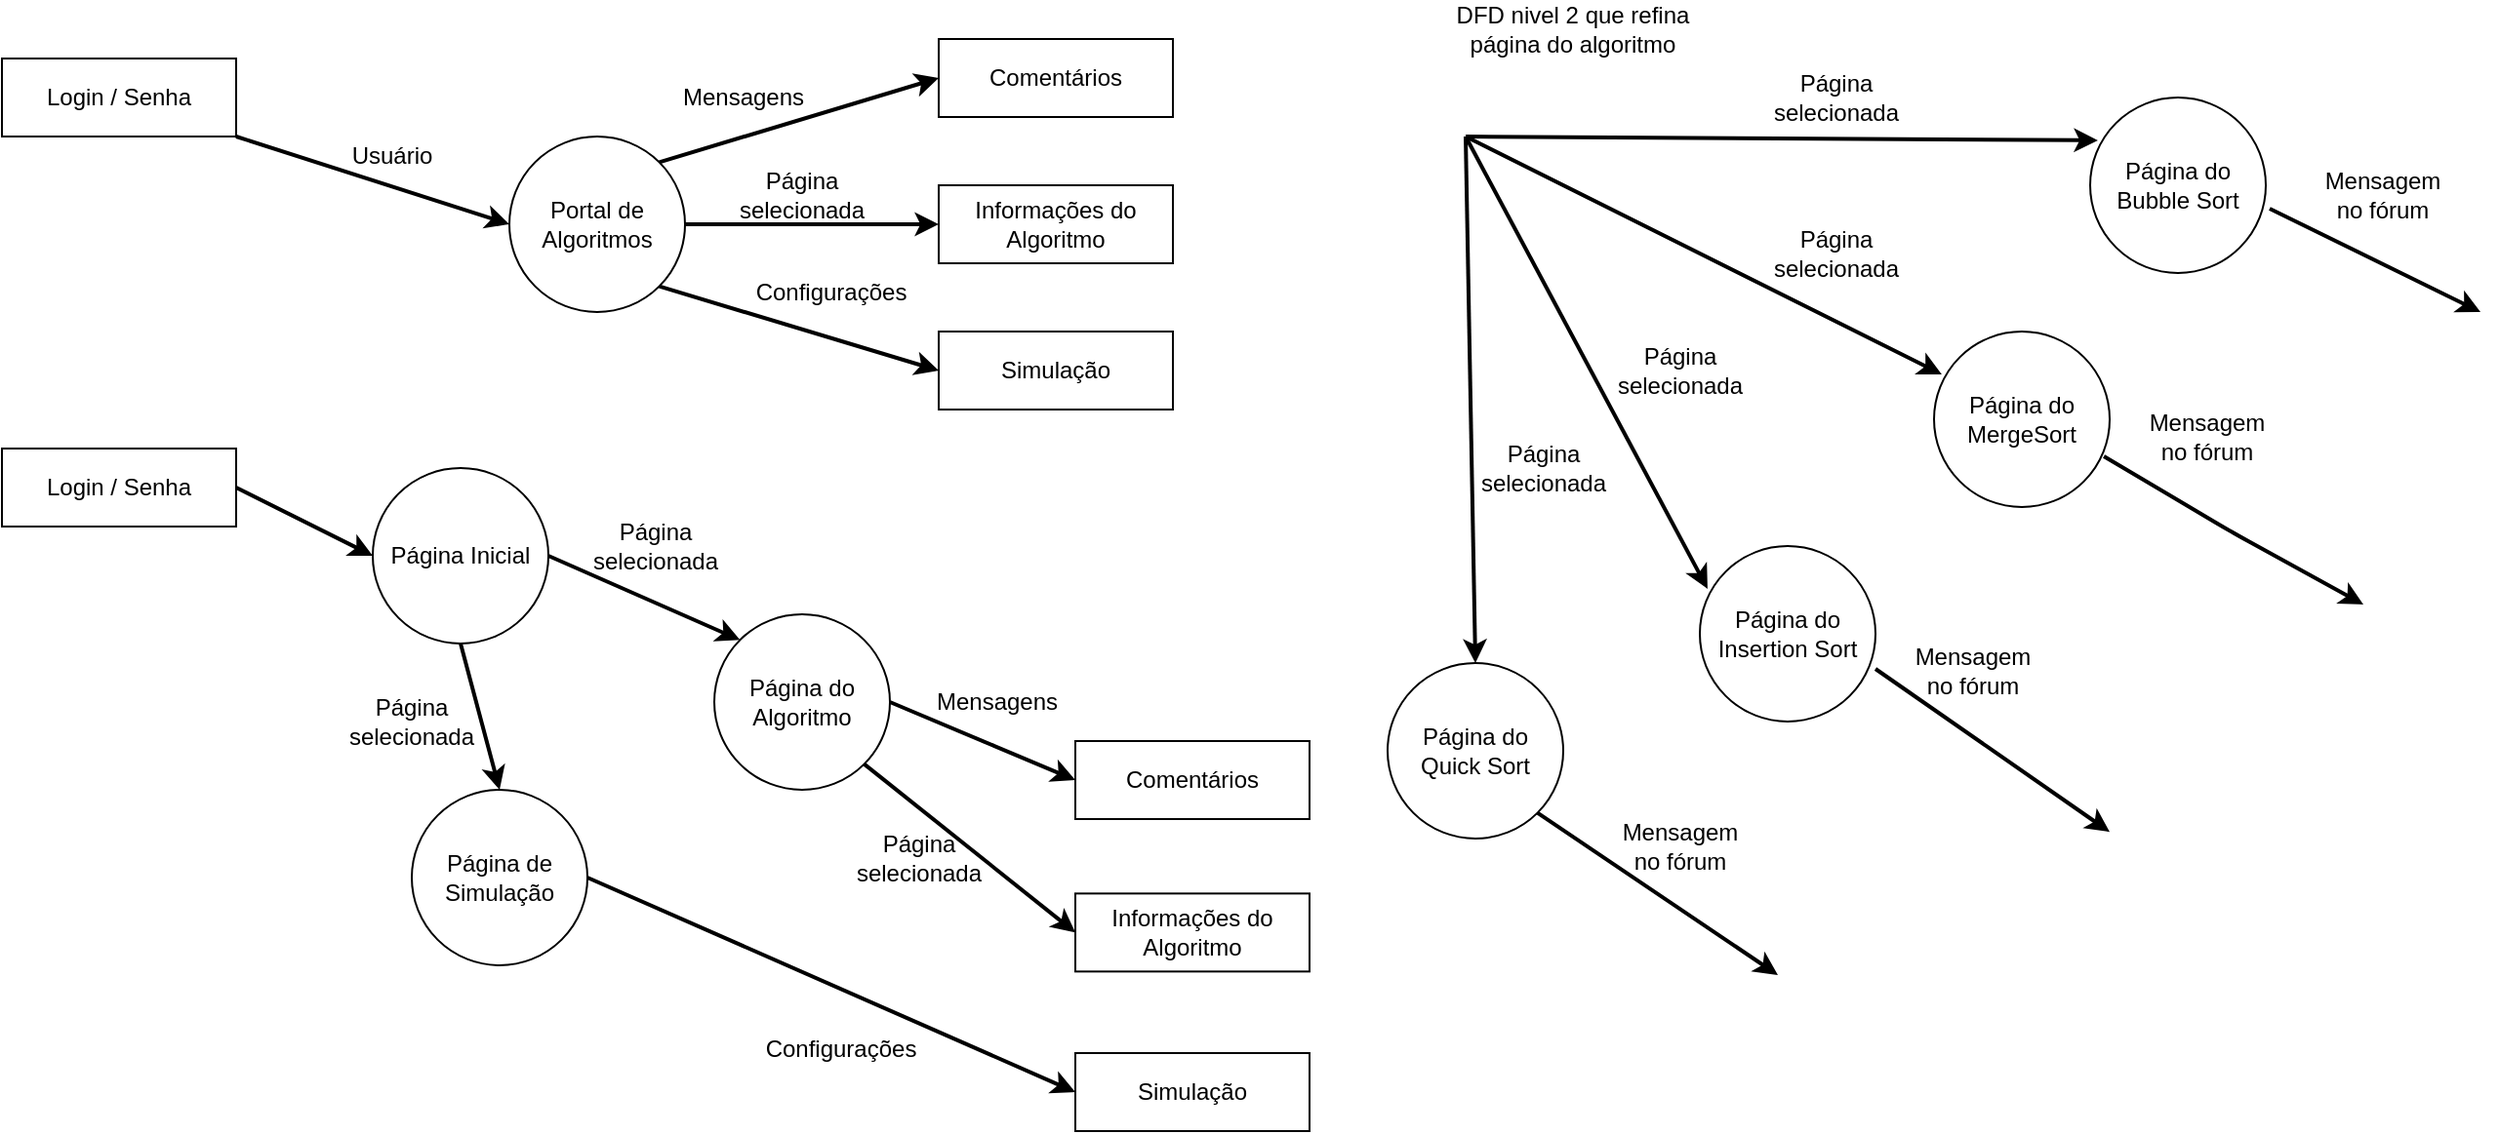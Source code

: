 <mxfile version="12.8.8" type="device"><diagram name="Page-1" id="ad52d381-51e7-2e0d-a935-2d0ddd2fd229"><mxGraphModel dx="1357" dy="805" grid="1" gridSize="10" guides="1" tooltips="1" connect="1" arrows="1" fold="1" page="1" pageScale="1" pageWidth="1100" pageHeight="850" background="#ffffff" math="0" shadow="0"><root><mxCell id="0"/><mxCell id="1" parent="0"/><mxCell id="ruWXJuQPLfbTWaZkBYFi-1" value="&lt;div&gt;Portal de&lt;/div&gt;&lt;div&gt;Algoritmos&lt;br&gt;&lt;/div&gt;" style="ellipse;whiteSpace=wrap;html=1;aspect=fixed;" parent="1" vertex="1"><mxGeometry x="310" y="90" width="90" height="90" as="geometry"/></mxCell><mxCell id="ruWXJuQPLfbTWaZkBYFi-6" value="&lt;div&gt;Informações do &lt;br&gt;&lt;/div&gt;&lt;div&gt;Algoritmo&lt;br&gt;&lt;/div&gt;" style="rounded=0;whiteSpace=wrap;html=1;" parent="1" vertex="1"><mxGeometry x="530" y="115" width="120" height="40" as="geometry"/></mxCell><mxCell id="ruWXJuQPLfbTWaZkBYFi-8" value="Simulação" style="rounded=0;whiteSpace=wrap;html=1;" parent="1" vertex="1"><mxGeometry x="530" y="190" width="120" height="40" as="geometry"/></mxCell><mxCell id="ruWXJuQPLfbTWaZkBYFi-9" value="" style="endArrow=classic;html=1;targetPerimeterSpacing=0;strokeWidth=2;entryX=0;entryY=0.5;entryDx=0;entryDy=0;exitX=1;exitY=0.5;exitDx=0;exitDy=0;" parent="1" source="ruWXJuQPLfbTWaZkBYFi-1" target="ruWXJuQPLfbTWaZkBYFi-6" edge="1"><mxGeometry width="50" height="50" relative="1" as="geometry"><mxPoint x="400" y="160" as="sourcePoint"/><mxPoint x="470" y="175" as="targetPoint"/></mxGeometry></mxCell><mxCell id="ruWXJuQPLfbTWaZkBYFi-11" value="" style="endArrow=classic;html=1;targetPerimeterSpacing=0;strokeWidth=2;entryX=0;entryY=0.5;entryDx=0;entryDy=0;exitX=1;exitY=1;exitDx=0;exitDy=0;" parent="1" source="ruWXJuQPLfbTWaZkBYFi-1" target="ruWXJuQPLfbTWaZkBYFi-8" edge="1"><mxGeometry width="50" height="50" relative="1" as="geometry"><mxPoint x="420" y="155" as="sourcePoint"/><mxPoint x="500" y="200" as="targetPoint"/></mxGeometry></mxCell><mxCell id="qGYnwvaKM_k1a1JsOQZ5-1" value="Comentários" style="rounded=0;whiteSpace=wrap;html=1;" vertex="1" parent="1"><mxGeometry x="530" y="40" width="120" height="40" as="geometry"/></mxCell><mxCell id="qGYnwvaKM_k1a1JsOQZ5-2" value="" style="endArrow=classic;html=1;targetPerimeterSpacing=0;strokeWidth=2;entryX=0;entryY=0.5;entryDx=0;entryDy=0;exitX=1;exitY=0;exitDx=0;exitDy=0;" edge="1" parent="1" target="qGYnwvaKM_k1a1JsOQZ5-1" source="ruWXJuQPLfbTWaZkBYFi-1"><mxGeometry width="50" height="50" relative="1" as="geometry"><mxPoint x="400" y="85" as="sourcePoint"/><mxPoint x="470" y="125" as="targetPoint"/></mxGeometry></mxCell><mxCell id="qGYnwvaKM_k1a1JsOQZ5-3" value="Login / Senha" style="rounded=0;whiteSpace=wrap;html=1;" vertex="1" parent="1"><mxGeometry x="50" y="50" width="120" height="40" as="geometry"/></mxCell><mxCell id="qGYnwvaKM_k1a1JsOQZ5-5" value="" style="endArrow=classic;html=1;targetPerimeterSpacing=0;strokeWidth=2;exitX=1;exitY=1;exitDx=0;exitDy=0;entryX=0;entryY=0.5;entryDx=0;entryDy=0;" edge="1" parent="1" source="qGYnwvaKM_k1a1JsOQZ5-3" target="ruWXJuQPLfbTWaZkBYFi-1"><mxGeometry width="50" height="50" relative="1" as="geometry"><mxPoint x="250" y="110" as="sourcePoint"/><mxPoint x="320" y="145" as="targetPoint"/></mxGeometry></mxCell><mxCell id="qGYnwvaKM_k1a1JsOQZ5-6" value="&lt;div&gt;Usuário&lt;/div&gt;" style="text;html=1;strokeColor=none;fillColor=none;align=center;verticalAlign=middle;whiteSpace=wrap;rounded=0;" vertex="1" parent="1"><mxGeometry x="220" y="90" width="60" height="20" as="geometry"/></mxCell><mxCell id="qGYnwvaKM_k1a1JsOQZ5-7" value="Mensagens" style="text;html=1;strokeColor=none;fillColor=none;align=center;verticalAlign=middle;whiteSpace=wrap;rounded=0;" vertex="1" parent="1"><mxGeometry x="400" y="60" width="60" height="20" as="geometry"/></mxCell><mxCell id="qGYnwvaKM_k1a1JsOQZ5-9" value="&lt;div&gt;Página selecionada&lt;/div&gt;" style="text;html=1;strokeColor=none;fillColor=none;align=center;verticalAlign=middle;whiteSpace=wrap;rounded=0;" vertex="1" parent="1"><mxGeometry x="430" y="110" width="60" height="20" as="geometry"/></mxCell><mxCell id="qGYnwvaKM_k1a1JsOQZ5-10" value="Configurações" style="text;html=1;strokeColor=none;fillColor=none;align=center;verticalAlign=middle;whiteSpace=wrap;rounded=0;" vertex="1" parent="1"><mxGeometry x="445" y="160" width="60" height="20" as="geometry"/></mxCell><mxCell id="qGYnwvaKM_k1a1JsOQZ5-11" value="Página Inicial" style="ellipse;whiteSpace=wrap;html=1;aspect=fixed;" vertex="1" parent="1"><mxGeometry x="240" y="260" width="90" height="90" as="geometry"/></mxCell><mxCell id="qGYnwvaKM_k1a1JsOQZ5-12" value="&lt;div&gt;Login / Senha&lt;/div&gt;" style="rounded=0;whiteSpace=wrap;html=1;" vertex="1" parent="1"><mxGeometry x="50" y="250" width="120" height="40" as="geometry"/></mxCell><mxCell id="qGYnwvaKM_k1a1JsOQZ5-13" value="" style="endArrow=classic;html=1;targetPerimeterSpacing=0;strokeWidth=2;exitX=1;exitY=0.5;exitDx=0;exitDy=0;entryX=0;entryY=0.5;entryDx=0;entryDy=0;" edge="1" parent="1" source="qGYnwvaKM_k1a1JsOQZ5-12" target="qGYnwvaKM_k1a1JsOQZ5-11"><mxGeometry width="50" height="50" relative="1" as="geometry"><mxPoint x="450" y="610" as="sourcePoint"/><mxPoint x="500" y="560" as="targetPoint"/></mxGeometry></mxCell><mxCell id="qGYnwvaKM_k1a1JsOQZ5-18" value="" style="endArrow=classic;html=1;targetPerimeterSpacing=0;strokeWidth=2;exitX=1;exitY=0.5;exitDx=0;exitDy=0;entryX=0;entryY=0;entryDx=0;entryDy=0;" edge="1" parent="1" source="qGYnwvaKM_k1a1JsOQZ5-11" target="qGYnwvaKM_k1a1JsOQZ5-21"><mxGeometry width="50" height="50" relative="1" as="geometry"><mxPoint x="340" y="315" as="sourcePoint"/><mxPoint x="420" y="410" as="targetPoint"/></mxGeometry></mxCell><mxCell id="qGYnwvaKM_k1a1JsOQZ5-19" value="" style="endArrow=classic;html=1;targetPerimeterSpacing=0;strokeWidth=2;exitX=0.5;exitY=1;exitDx=0;exitDy=0;entryX=0.5;entryY=0;entryDx=0;entryDy=0;" edge="1" parent="1" source="qGYnwvaKM_k1a1JsOQZ5-11" target="qGYnwvaKM_k1a1JsOQZ5-22"><mxGeometry width="50" height="50" relative="1" as="geometry"><mxPoint x="350" y="325" as="sourcePoint"/><mxPoint x="370" y="410" as="targetPoint"/></mxGeometry></mxCell><mxCell id="qGYnwvaKM_k1a1JsOQZ5-21" value="&lt;div&gt;Página do&lt;/div&gt;&lt;div&gt;Algoritmo&lt;/div&gt;" style="ellipse;whiteSpace=wrap;html=1;aspect=fixed;" vertex="1" parent="1"><mxGeometry x="415" y="335" width="90" height="90" as="geometry"/></mxCell><mxCell id="qGYnwvaKM_k1a1JsOQZ5-22" value="&lt;div&gt;Página de &lt;br&gt;&lt;/div&gt;&lt;div&gt;Simulação&lt;/div&gt;" style="ellipse;whiteSpace=wrap;html=1;aspect=fixed;" vertex="1" parent="1"><mxGeometry x="260" y="425" width="90" height="90" as="geometry"/></mxCell><mxCell id="qGYnwvaKM_k1a1JsOQZ5-29" value="&lt;div&gt;Informações do &lt;br&gt;&lt;/div&gt;&lt;div&gt;Algoritmo&lt;br&gt;&lt;/div&gt;" style="rounded=0;whiteSpace=wrap;html=1;" vertex="1" parent="1"><mxGeometry x="600" y="478.18" width="120" height="40" as="geometry"/></mxCell><mxCell id="qGYnwvaKM_k1a1JsOQZ5-30" value="Simulação" style="rounded=0;whiteSpace=wrap;html=1;" vertex="1" parent="1"><mxGeometry x="600" y="560" width="120" height="40" as="geometry"/></mxCell><mxCell id="qGYnwvaKM_k1a1JsOQZ5-31" value="" style="endArrow=classic;html=1;targetPerimeterSpacing=0;strokeWidth=2;entryX=0;entryY=0.5;entryDx=0;entryDy=0;exitX=1;exitY=1;exitDx=0;exitDy=0;" edge="1" parent="1" target="qGYnwvaKM_k1a1JsOQZ5-29" source="qGYnwvaKM_k1a1JsOQZ5-21"><mxGeometry width="50" height="50" relative="1" as="geometry"><mxPoint x="463.18" y="523.18" as="sourcePoint"/><mxPoint x="533.18" y="563.18" as="targetPoint"/></mxGeometry></mxCell><mxCell id="qGYnwvaKM_k1a1JsOQZ5-32" value="" style="endArrow=classic;html=1;targetPerimeterSpacing=0;strokeWidth=2;entryX=0;entryY=0.5;entryDx=0;entryDy=0;exitX=1;exitY=0.5;exitDx=0;exitDy=0;" edge="1" parent="1" target="qGYnwvaKM_k1a1JsOQZ5-30" source="qGYnwvaKM_k1a1JsOQZ5-22"><mxGeometry width="50" height="50" relative="1" as="geometry"><mxPoint x="450.0" y="555.0" as="sourcePoint"/><mxPoint x="563.18" y="588.18" as="targetPoint"/></mxGeometry></mxCell><mxCell id="qGYnwvaKM_k1a1JsOQZ5-33" value="Comentários" style="rounded=0;whiteSpace=wrap;html=1;" vertex="1" parent="1"><mxGeometry x="600" y="400" width="120" height="40" as="geometry"/></mxCell><mxCell id="qGYnwvaKM_k1a1JsOQZ5-34" value="" style="endArrow=classic;html=1;targetPerimeterSpacing=0;strokeWidth=2;entryX=0;entryY=0.5;entryDx=0;entryDy=0;exitX=1;exitY=0.5;exitDx=0;exitDy=0;" edge="1" parent="1" target="qGYnwvaKM_k1a1JsOQZ5-33" source="qGYnwvaKM_k1a1JsOQZ5-21"><mxGeometry width="50" height="50" relative="1" as="geometry"><mxPoint x="501.82" y="400.0" as="sourcePoint"/><mxPoint x="533.18" y="513.18" as="targetPoint"/></mxGeometry></mxCell><mxCell id="qGYnwvaKM_k1a1JsOQZ5-35" value="Mensagens" style="text;html=1;strokeColor=none;fillColor=none;align=center;verticalAlign=middle;whiteSpace=wrap;rounded=0;" vertex="1" parent="1"><mxGeometry x="530" y="370" width="60" height="20" as="geometry"/></mxCell><mxCell id="qGYnwvaKM_k1a1JsOQZ5-36" value="&lt;div&gt;Página selecionada&lt;/div&gt;" style="text;html=1;strokeColor=none;fillColor=none;align=center;verticalAlign=middle;whiteSpace=wrap;rounded=0;" vertex="1" parent="1"><mxGeometry x="355" y="290" width="60" height="20" as="geometry"/></mxCell><mxCell id="qGYnwvaKM_k1a1JsOQZ5-37" value="&lt;div&gt;Configurações&lt;/div&gt;" style="text;html=1;strokeColor=none;fillColor=none;align=center;verticalAlign=middle;whiteSpace=wrap;rounded=0;" vertex="1" parent="1"><mxGeometry x="450.0" y="548.18" width="60" height="20" as="geometry"/></mxCell><mxCell id="qGYnwvaKM_k1a1JsOQZ5-38" value="&lt;div&gt;Página selecionada&lt;/div&gt;" style="text;html=1;strokeColor=none;fillColor=none;align=center;verticalAlign=middle;whiteSpace=wrap;rounded=0;" vertex="1" parent="1"><mxGeometry x="490" y="450" width="60" height="20" as="geometry"/></mxCell><mxCell id="qGYnwvaKM_k1a1JsOQZ5-39" value="&lt;div&gt;Página selecionada&lt;/div&gt;" style="text;html=1;strokeColor=none;fillColor=none;align=center;verticalAlign=middle;whiteSpace=wrap;rounded=0;" vertex="1" parent="1"><mxGeometry x="230" y="380" width="60" height="20" as="geometry"/></mxCell><mxCell id="qGYnwvaKM_k1a1JsOQZ5-40" value="&lt;div&gt;Página do&lt;/div&gt;&lt;div&gt;Bubble Sort&lt;/div&gt;" style="ellipse;whiteSpace=wrap;html=1;aspect=fixed;" vertex="1" parent="1"><mxGeometry x="1120" y="70" width="90" height="90" as="geometry"/></mxCell><mxCell id="qGYnwvaKM_k1a1JsOQZ5-41" value="&lt;div&gt;DFD nivel 2 que refina&lt;/div&gt;&lt;div&gt; página do algoritmo&lt;/div&gt;" style="text;html=1;strokeColor=none;fillColor=none;align=center;verticalAlign=middle;whiteSpace=wrap;rounded=0;" vertex="1" parent="1"><mxGeometry x="780" y="20" width="150" height="30" as="geometry"/></mxCell><mxCell id="qGYnwvaKM_k1a1JsOQZ5-42" value="" style="endArrow=classic;html=1;targetPerimeterSpacing=0;strokeWidth=2;entryX=0.044;entryY=0.244;entryDx=0;entryDy=0;entryPerimeter=0;" edge="1" parent="1" target="qGYnwvaKM_k1a1JsOQZ5-40"><mxGeometry width="50" height="50" relative="1" as="geometry"><mxPoint x="800" y="90" as="sourcePoint"/><mxPoint x="898.18" y="130.0" as="targetPoint"/></mxGeometry></mxCell><mxCell id="qGYnwvaKM_k1a1JsOQZ5-43" value="&lt;div&gt;Página selecionada&lt;/div&gt;" style="text;html=1;strokeColor=none;fillColor=none;align=center;verticalAlign=middle;whiteSpace=wrap;rounded=0;" vertex="1" parent="1"><mxGeometry x="960" y="60" width="60" height="20" as="geometry"/></mxCell><mxCell id="qGYnwvaKM_k1a1JsOQZ5-44" value="&lt;div&gt;Página do&lt;/div&gt;&lt;div&gt;MergeSort&lt;/div&gt;" style="ellipse;whiteSpace=wrap;html=1;aspect=fixed;" vertex="1" parent="1"><mxGeometry x="1040" y="190" width="90" height="90" as="geometry"/></mxCell><mxCell id="qGYnwvaKM_k1a1JsOQZ5-45" value="" style="endArrow=classic;html=1;targetPerimeterSpacing=0;strokeWidth=2;entryX=0.044;entryY=0.244;entryDx=0;entryDy=0;entryPerimeter=0;" edge="1" parent="1" target="qGYnwvaKM_k1a1JsOQZ5-44"><mxGeometry width="50" height="50" relative="1" as="geometry"><mxPoint x="800" y="90" as="sourcePoint"/><mxPoint x="898.18" y="235.0" as="targetPoint"/></mxGeometry></mxCell><mxCell id="qGYnwvaKM_k1a1JsOQZ5-46" value="&lt;div&gt;Página selecionada&lt;/div&gt;" style="text;html=1;strokeColor=none;fillColor=none;align=center;verticalAlign=middle;whiteSpace=wrap;rounded=0;" vertex="1" parent="1"><mxGeometry x="960" y="140" width="60" height="20" as="geometry"/></mxCell><mxCell id="qGYnwvaKM_k1a1JsOQZ5-47" value="&lt;div&gt;Página do&lt;/div&gt;&lt;div&gt;Insertion Sort&lt;/div&gt;" style="ellipse;whiteSpace=wrap;html=1;aspect=fixed;" vertex="1" parent="1"><mxGeometry x="920" y="300" width="90" height="90" as="geometry"/></mxCell><mxCell id="qGYnwvaKM_k1a1JsOQZ5-48" value="" style="endArrow=classic;html=1;targetPerimeterSpacing=0;strokeWidth=2;entryX=0.044;entryY=0.244;entryDx=0;entryDy=0;entryPerimeter=0;" edge="1" parent="1" target="qGYnwvaKM_k1a1JsOQZ5-47"><mxGeometry width="50" height="50" relative="1" as="geometry"><mxPoint x="800" y="90" as="sourcePoint"/><mxPoint x="898.18" y="340.0" as="targetPoint"/></mxGeometry></mxCell><mxCell id="qGYnwvaKM_k1a1JsOQZ5-49" value="&lt;div&gt;Página selecionada&lt;/div&gt;" style="text;html=1;strokeColor=none;fillColor=none;align=center;verticalAlign=middle;whiteSpace=wrap;rounded=0;" vertex="1" parent="1"><mxGeometry x="880" y="200" width="60" height="20" as="geometry"/></mxCell><mxCell id="qGYnwvaKM_k1a1JsOQZ5-50" value="&lt;div&gt;Página do&lt;/div&gt;&lt;div&gt;Quick Sort&lt;/div&gt;" style="ellipse;whiteSpace=wrap;html=1;aspect=fixed;" vertex="1" parent="1"><mxGeometry x="760" y="360" width="90" height="90" as="geometry"/></mxCell><mxCell id="qGYnwvaKM_k1a1JsOQZ5-51" value="" style="endArrow=classic;html=1;targetPerimeterSpacing=0;strokeWidth=2;entryX=0.5;entryY=0;entryDx=0;entryDy=0;" edge="1" parent="1" target="qGYnwvaKM_k1a1JsOQZ5-50"><mxGeometry width="50" height="50" relative="1" as="geometry"><mxPoint x="800" y="90" as="sourcePoint"/><mxPoint x="898.18" y="443.18" as="targetPoint"/></mxGeometry></mxCell><mxCell id="qGYnwvaKM_k1a1JsOQZ5-52" value="&lt;div&gt;Página selecionada&lt;/div&gt;" style="text;html=1;strokeColor=none;fillColor=none;align=center;verticalAlign=middle;whiteSpace=wrap;rounded=0;" vertex="1" parent="1"><mxGeometry x="810" y="250" width="60" height="20" as="geometry"/></mxCell><mxCell id="qGYnwvaKM_k1a1JsOQZ5-54" value="&lt;div&gt;Mensagem&lt;/div&gt;&lt;div&gt;no fórum&lt;br&gt;&lt;/div&gt;" style="text;html=1;strokeColor=none;fillColor=none;align=center;verticalAlign=middle;whiteSpace=wrap;rounded=0;" vertex="1" parent="1"><mxGeometry x="870" y="438.18" width="80" height="31.82" as="geometry"/></mxCell><mxCell id="qGYnwvaKM_k1a1JsOQZ5-55" value="&lt;div&gt;Mensagem&lt;/div&gt;&lt;div&gt;no fórum&lt;br&gt;&lt;/div&gt;" style="text;html=1;strokeColor=none;fillColor=none;align=center;verticalAlign=middle;whiteSpace=wrap;rounded=0;" vertex="1" parent="1"><mxGeometry x="1020" y="348.18" width="80" height="31.82" as="geometry"/></mxCell><mxCell id="qGYnwvaKM_k1a1JsOQZ5-56" value="&lt;div&gt;Mensagem&lt;/div&gt;&lt;div&gt;no fórum&lt;br&gt;&lt;/div&gt;" style="text;html=1;strokeColor=none;fillColor=none;align=center;verticalAlign=middle;whiteSpace=wrap;rounded=0;" vertex="1" parent="1"><mxGeometry x="1140" y="228.18" width="80" height="31.82" as="geometry"/></mxCell><mxCell id="qGYnwvaKM_k1a1JsOQZ5-57" value="&lt;div&gt;Mensagem&lt;/div&gt;&lt;div&gt;no fórum&lt;br&gt;&lt;/div&gt;" style="text;html=1;strokeColor=none;fillColor=none;align=center;verticalAlign=middle;whiteSpace=wrap;rounded=0;" vertex="1" parent="1"><mxGeometry x="1230" y="104.09" width="80" height="31.82" as="geometry"/></mxCell><mxCell id="qGYnwvaKM_k1a1JsOQZ5-59" value="" style="endArrow=classic;html=1;targetPerimeterSpacing=0;strokeWidth=2;exitX=1;exitY=1;exitDx=0;exitDy=0;" edge="1" parent="1" source="qGYnwvaKM_k1a1JsOQZ5-50"><mxGeometry width="50" height="50" relative="1" as="geometry"><mxPoint x="810" y="100" as="sourcePoint"/><mxPoint x="960" y="520" as="targetPoint"/></mxGeometry></mxCell><mxCell id="qGYnwvaKM_k1a1JsOQZ5-60" value="" style="endArrow=classic;html=1;targetPerimeterSpacing=0;strokeWidth=2;exitX=1;exitY=0.7;exitDx=0;exitDy=0;exitPerimeter=0;" edge="1" parent="1" source="qGYnwvaKM_k1a1JsOQZ5-47"><mxGeometry width="50" height="50" relative="1" as="geometry"><mxPoint x="1030" y="400" as="sourcePoint"/><mxPoint x="1130" y="446.59" as="targetPoint"/></mxGeometry></mxCell><mxCell id="qGYnwvaKM_k1a1JsOQZ5-61" value="" style="endArrow=classic;html=1;targetPerimeterSpacing=0;strokeWidth=2;exitX=0.967;exitY=0.711;exitDx=0;exitDy=0;exitPerimeter=0;" edge="1" parent="1" source="qGYnwvaKM_k1a1JsOQZ5-44"><mxGeometry width="50" height="50" relative="1" as="geometry"><mxPoint x="1130.0" y="250.0" as="sourcePoint"/><mxPoint x="1260" y="330" as="targetPoint"/><Array as="points"><mxPoint x="1193.18" y="293.18"/></Array></mxGeometry></mxCell><mxCell id="qGYnwvaKM_k1a1JsOQZ5-62" value="" style="endArrow=classic;html=1;targetPerimeterSpacing=0;strokeWidth=2;exitX=1.022;exitY=0.633;exitDx=0;exitDy=0;exitPerimeter=0;" edge="1" parent="1" source="qGYnwvaKM_k1a1JsOQZ5-40"><mxGeometry width="50" height="50" relative="1" as="geometry"><mxPoint x="866.82" y="466.82" as="sourcePoint"/><mxPoint x="1320" y="180" as="targetPoint"/></mxGeometry></mxCell></root></mxGraphModel></diagram></mxfile>